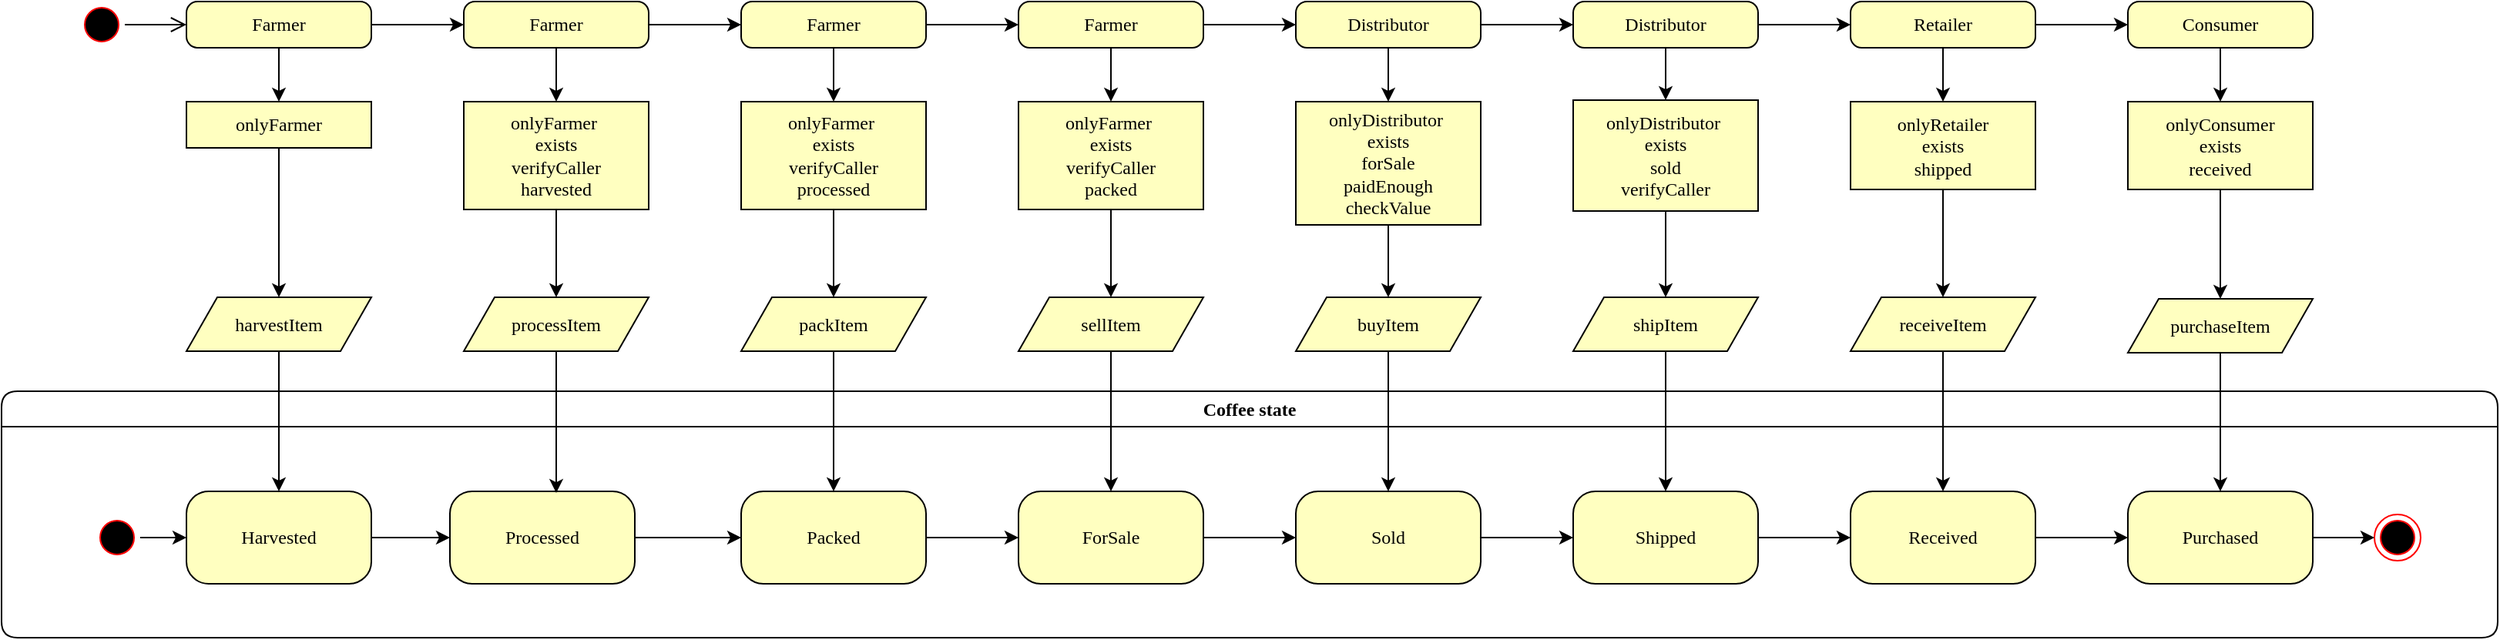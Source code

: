 <mxfile version="15.9.1" type="device"><diagram name="Page-1" id="58cdce13-f638-feb5-8d6f-7d28b1aa9fa0"><mxGraphModel dx="1678" dy="838" grid="1" gridSize="10" guides="1" tooltips="1" connect="1" arrows="1" fold="1" page="1" pageScale="1" pageWidth="1100" pageHeight="850" background="none" math="0" shadow="0"><root><mxCell id="0"/><mxCell id="1" parent="0"/><mxCell id="382b91b5511bd0f7-1" value="" style="ellipse;html=1;shape=startState;fillColor=#000000;strokeColor=#ff0000;rounded=1;shadow=0;comic=0;labelBackgroundColor=none;fontFamily=Verdana;fontSize=12;fontColor=#000000;align=center;direction=south;" parent="1" vertex="1"><mxGeometry x="150" y="227" width="30" height="30" as="geometry"/></mxCell><mxCell id="GAHBZzW166BTbroNY-iP-9" style="edgeStyle=orthogonalEdgeStyle;rounded=1;orthogonalLoop=1;jettySize=auto;html=1;exitX=0.5;exitY=1;exitDx=0;exitDy=0;entryX=0.5;entryY=0;entryDx=0;entryDy=0;fontFamily=Verdana;strokeColor=#000000;" edge="1" parent="1" source="382b91b5511bd0f7-6" target="GAHBZzW166BTbroNY-iP-3"><mxGeometry relative="1" as="geometry"/></mxCell><mxCell id="GAHBZzW166BTbroNY-iP-11" style="edgeStyle=orthogonalEdgeStyle;rounded=1;orthogonalLoop=1;jettySize=auto;html=1;exitX=1;exitY=0.5;exitDx=0;exitDy=0;entryX=0;entryY=0.5;entryDx=0;entryDy=0;fontFamily=Verdana;strokeColor=#000000;" edge="1" parent="1" source="382b91b5511bd0f7-6" target="GAHBZzW166BTbroNY-iP-10"><mxGeometry relative="1" as="geometry"/></mxCell><mxCell id="382b91b5511bd0f7-6" value="Farmer" style="rounded=1;whiteSpace=wrap;html=1;arcSize=24;fillColor=#ffffc0;strokeColor=#000000;shadow=0;comic=0;labelBackgroundColor=none;fontFamily=Verdana;fontSize=12;fontColor=#000000;align=center;" parent="1" vertex="1"><mxGeometry x="220" y="227" width="120" height="30" as="geometry"/></mxCell><mxCell id="2a3bc250acf0617d-7" value="Coffee state" style="swimlane;whiteSpace=wrap;html=1;rounded=1;shadow=0;comic=0;labelBackgroundColor=none;strokeWidth=1;fontFamily=Verdana;fontSize=12;align=center;" parent="1" vertex="1"><mxGeometry x="100" y="480" width="1620" height="160" as="geometry"/></mxCell><mxCell id="GAHBZzW166BTbroNY-iP-14" style="edgeStyle=orthogonalEdgeStyle;rounded=1;orthogonalLoop=1;jettySize=auto;html=1;exitX=1;exitY=0.5;exitDx=0;exitDy=0;entryX=0;entryY=0.5;entryDx=0;entryDy=0;fontFamily=Verdana;endArrow=classic;endFill=1;strokeColor=#000000;" edge="1" parent="2a3bc250acf0617d-7" source="382b91b5511bd0f7-8" target="3cde6dad864a17aa-1"><mxGeometry relative="1" as="geometry"/></mxCell><mxCell id="382b91b5511bd0f7-8" value="Harvested" style="rounded=1;whiteSpace=wrap;html=1;arcSize=24;fillColor=#ffffc0;strokeColor=#000000;shadow=0;comic=0;labelBackgroundColor=none;fontFamily=Verdana;fontSize=12;fontColor=#000000;align=center;" parent="2a3bc250acf0617d-7" vertex="1"><mxGeometry x="120" y="65" width="120" height="60" as="geometry"/></mxCell><mxCell id="24f968d109e7d6b4-3" value="" style="ellipse;html=1;shape=endState;fillColor=#000000;strokeColor=#ff0000;rounded=1;shadow=0;comic=0;labelBackgroundColor=none;fontFamily=Verdana;fontSize=12;fontColor=#000000;align=center;" parent="2a3bc250acf0617d-7" vertex="1"><mxGeometry x="1540" y="80" width="30" height="30" as="geometry"/></mxCell><mxCell id="GAHBZzW166BTbroNY-iP-15" style="edgeStyle=orthogonalEdgeStyle;rounded=1;orthogonalLoop=1;jettySize=auto;html=1;exitX=0.5;exitY=0;exitDx=0;exitDy=0;entryX=0;entryY=0.5;entryDx=0;entryDy=0;fontFamily=Verdana;endArrow=classic;endFill=1;strokeColor=#000000;" edge="1" parent="2a3bc250acf0617d-7" source="2a3bc250acf0617d-3" target="382b91b5511bd0f7-8"><mxGeometry relative="1" as="geometry"/></mxCell><mxCell id="2a3bc250acf0617d-3" value="" style="ellipse;html=1;shape=startState;fillColor=#000000;strokeColor=#ff0000;rounded=1;shadow=0;comic=0;labelBackgroundColor=none;fontFamily=Verdana;fontSize=12;fontColor=#000000;align=center;direction=south;" parent="2a3bc250acf0617d-7" vertex="1"><mxGeometry x="60" y="80" width="30" height="30" as="geometry"/></mxCell><mxCell id="GAHBZzW166BTbroNY-iP-23" style="edgeStyle=orthogonalEdgeStyle;rounded=1;orthogonalLoop=1;jettySize=auto;html=1;exitX=1;exitY=0.5;exitDx=0;exitDy=0;entryX=0;entryY=0.5;entryDx=0;entryDy=0;fontFamily=Verdana;endArrow=classic;endFill=1;strokeColor=#000000;" edge="1" parent="2a3bc250acf0617d-7" source="3cde6dad864a17aa-1" target="GAHBZzW166BTbroNY-iP-16"><mxGeometry relative="1" as="geometry"/></mxCell><mxCell id="3cde6dad864a17aa-1" value="Processed" style="rounded=1;whiteSpace=wrap;html=1;arcSize=24;fillColor=#ffffc0;strokeColor=#000000;shadow=0;comic=0;labelBackgroundColor=none;fontFamily=Verdana;fontSize=12;fontColor=#000000;align=center;" parent="2a3bc250acf0617d-7" vertex="1"><mxGeometry x="291" y="65" width="120" height="60" as="geometry"/></mxCell><mxCell id="GAHBZzW166BTbroNY-iP-18" style="edgeStyle=orthogonalEdgeStyle;rounded=1;orthogonalLoop=1;jettySize=auto;html=1;exitX=1;exitY=0.5;exitDx=0;exitDy=0;entryX=0;entryY=0.5;entryDx=0;entryDy=0;fontFamily=Verdana;endArrow=classic;endFill=1;strokeColor=#000000;" edge="1" parent="2a3bc250acf0617d-7" source="3cde6dad864a17aa-2" target="24f968d109e7d6b4-3"><mxGeometry relative="1" as="geometry"/></mxCell><mxCell id="3cde6dad864a17aa-2" value="Purchased" style="rounded=1;whiteSpace=wrap;html=1;arcSize=24;fillColor=#ffffc0;strokeColor=#000000;shadow=0;comic=0;labelBackgroundColor=none;fontFamily=Verdana;fontSize=12;fontColor=#000000;align=center;" parent="2a3bc250acf0617d-7" vertex="1"><mxGeometry x="1380" y="65" width="120" height="60" as="geometry"/></mxCell><mxCell id="GAHBZzW166BTbroNY-iP-40" style="edgeStyle=orthogonalEdgeStyle;rounded=1;orthogonalLoop=1;jettySize=auto;html=1;exitX=1;exitY=0.5;exitDx=0;exitDy=0;fontFamily=Verdana;endArrow=classic;endFill=1;strokeColor=#000000;" edge="1" parent="2a3bc250acf0617d-7" source="GAHBZzW166BTbroNY-iP-16" target="GAHBZzW166BTbroNY-iP-39"><mxGeometry relative="1" as="geometry"/></mxCell><mxCell id="GAHBZzW166BTbroNY-iP-16" value="Packed" style="rounded=1;whiteSpace=wrap;html=1;arcSize=24;fillColor=#ffffc0;strokeColor=#000000;shadow=0;comic=0;labelBackgroundColor=none;fontFamily=Verdana;fontSize=12;fontColor=#000000;align=center;" vertex="1" parent="2a3bc250acf0617d-7"><mxGeometry x="480" y="65" width="120" height="60" as="geometry"/></mxCell><mxCell id="GAHBZzW166BTbroNY-iP-51" style="edgeStyle=orthogonalEdgeStyle;rounded=1;orthogonalLoop=1;jettySize=auto;html=1;exitX=1;exitY=0.5;exitDx=0;exitDy=0;entryX=0;entryY=0.5;entryDx=0;entryDy=0;fontFamily=Verdana;endArrow=classic;endFill=1;strokeColor=#000000;" edge="1" parent="2a3bc250acf0617d-7" source="GAHBZzW166BTbroNY-iP-39" target="GAHBZzW166BTbroNY-iP-49"><mxGeometry relative="1" as="geometry"/></mxCell><mxCell id="GAHBZzW166BTbroNY-iP-39" value="ForSale" style="rounded=1;whiteSpace=wrap;html=1;arcSize=24;fillColor=#ffffc0;strokeColor=#000000;shadow=0;comic=0;labelBackgroundColor=none;fontFamily=Verdana;fontSize=12;fontColor=#000000;align=center;" vertex="1" parent="2a3bc250acf0617d-7"><mxGeometry x="660" y="65" width="120" height="60" as="geometry"/></mxCell><mxCell id="GAHBZzW166BTbroNY-iP-59" style="edgeStyle=orthogonalEdgeStyle;rounded=1;orthogonalLoop=1;jettySize=auto;html=1;exitX=1;exitY=0.5;exitDx=0;exitDy=0;entryX=0;entryY=0.5;entryDx=0;entryDy=0;fontFamily=Verdana;endArrow=classic;endFill=1;strokeColor=#000000;" edge="1" parent="2a3bc250acf0617d-7" source="GAHBZzW166BTbroNY-iP-49" target="GAHBZzW166BTbroNY-iP-58"><mxGeometry relative="1" as="geometry"/></mxCell><mxCell id="GAHBZzW166BTbroNY-iP-49" value="Sold" style="rounded=1;whiteSpace=wrap;html=1;arcSize=24;fillColor=#ffffc0;strokeColor=#000000;shadow=0;comic=0;labelBackgroundColor=none;fontFamily=Verdana;fontSize=12;fontColor=#000000;align=center;" vertex="1" parent="2a3bc250acf0617d-7"><mxGeometry x="840" y="65" width="120" height="60" as="geometry"/></mxCell><mxCell id="GAHBZzW166BTbroNY-iP-69" style="edgeStyle=orthogonalEdgeStyle;rounded=1;orthogonalLoop=1;jettySize=auto;html=1;exitX=1;exitY=0.5;exitDx=0;exitDy=0;entryX=0;entryY=0.5;entryDx=0;entryDy=0;fontFamily=Verdana;endArrow=classic;endFill=1;strokeColor=#000000;" edge="1" parent="2a3bc250acf0617d-7" source="GAHBZzW166BTbroNY-iP-58" target="GAHBZzW166BTbroNY-iP-65"><mxGeometry relative="1" as="geometry"/></mxCell><mxCell id="GAHBZzW166BTbroNY-iP-58" value="Shipped" style="rounded=1;whiteSpace=wrap;html=1;arcSize=24;fillColor=#ffffc0;strokeColor=#000000;shadow=0;comic=0;labelBackgroundColor=none;fontFamily=Verdana;fontSize=12;fontColor=#000000;align=center;" vertex="1" parent="2a3bc250acf0617d-7"><mxGeometry x="1020" y="65" width="120" height="60" as="geometry"/></mxCell><mxCell id="GAHBZzW166BTbroNY-iP-77" style="edgeStyle=orthogonalEdgeStyle;rounded=1;orthogonalLoop=1;jettySize=auto;html=1;exitX=1;exitY=0.5;exitDx=0;exitDy=0;entryX=0;entryY=0.5;entryDx=0;entryDy=0;fontFamily=Verdana;endArrow=classic;endFill=1;strokeColor=#000000;" edge="1" parent="2a3bc250acf0617d-7" source="GAHBZzW166BTbroNY-iP-65" target="3cde6dad864a17aa-2"><mxGeometry relative="1" as="geometry"/></mxCell><mxCell id="GAHBZzW166BTbroNY-iP-65" value="Received" style="rounded=1;whiteSpace=wrap;html=1;arcSize=24;fillColor=#ffffc0;strokeColor=#000000;shadow=0;comic=0;labelBackgroundColor=none;fontFamily=Verdana;fontSize=12;fontColor=#000000;align=center;" vertex="1" parent="2a3bc250acf0617d-7"><mxGeometry x="1200" y="65" width="120" height="60" as="geometry"/></mxCell><mxCell id="2a3bc250acf0617d-9" style="edgeStyle=orthogonalEdgeStyle;html=1;labelBackgroundColor=none;endArrow=open;endSize=8;strokeColor=#000000;fontFamily=Verdana;fontSize=12;align=left;" parent="1" source="382b91b5511bd0f7-1" target="382b91b5511bd0f7-6" edge="1"><mxGeometry relative="1" as="geometry"/></mxCell><mxCell id="GAHBZzW166BTbroNY-iP-8" style="edgeStyle=orthogonalEdgeStyle;rounded=1;orthogonalLoop=1;jettySize=auto;html=1;exitX=0.5;exitY=1;exitDx=0;exitDy=0;fontFamily=Verdana;strokeColor=#000000;" edge="1" parent="1" source="GAHBZzW166BTbroNY-iP-3" target="GAHBZzW166BTbroNY-iP-7"><mxGeometry relative="1" as="geometry"/></mxCell><mxCell id="GAHBZzW166BTbroNY-iP-3" value="onlyFarmer" style="rounded=0;whiteSpace=wrap;html=1;arcSize=24;fillColor=#ffffc0;strokeColor=#000000;shadow=0;comic=0;labelBackgroundColor=none;fontFamily=Verdana;fontSize=12;fontColor=#000000;align=center;glass=0;sketch=0;" vertex="1" parent="1"><mxGeometry x="220" y="292" width="120" height="30" as="geometry"/></mxCell><mxCell id="GAHBZzW166BTbroNY-iP-13" style="edgeStyle=orthogonalEdgeStyle;rounded=1;orthogonalLoop=1;jettySize=auto;html=1;exitX=0.5;exitY=1;exitDx=0;exitDy=0;entryX=0.5;entryY=0;entryDx=0;entryDy=0;fontFamily=Verdana;strokeColor=#000000;" edge="1" parent="1" source="GAHBZzW166BTbroNY-iP-7" target="382b91b5511bd0f7-8"><mxGeometry relative="1" as="geometry"/></mxCell><mxCell id="GAHBZzW166BTbroNY-iP-7" value="harvestItem" style="shape=parallelogram;perimeter=parallelogramPerimeter;whiteSpace=wrap;html=1;fixedSize=1;rounded=0;shadow=0;glass=0;sketch=0;fillColor=#FFFFC0;strokeColor=#000000;fontFamily=Verdana;" vertex="1" parent="1"><mxGeometry x="220" y="419" width="120" height="35" as="geometry"/></mxCell><mxCell id="GAHBZzW166BTbroNY-iP-22" style="edgeStyle=orthogonalEdgeStyle;rounded=1;orthogonalLoop=1;jettySize=auto;html=1;exitX=0.5;exitY=1;exitDx=0;exitDy=0;entryX=0.5;entryY=0;entryDx=0;entryDy=0;fontFamily=Verdana;endArrow=classic;endFill=1;strokeColor=#000000;" edge="1" parent="1" source="GAHBZzW166BTbroNY-iP-10" target="GAHBZzW166BTbroNY-iP-21"><mxGeometry relative="1" as="geometry"/></mxCell><mxCell id="GAHBZzW166BTbroNY-iP-25" style="edgeStyle=orthogonalEdgeStyle;rounded=1;orthogonalLoop=1;jettySize=auto;html=1;exitX=1;exitY=0.5;exitDx=0;exitDy=0;entryX=0;entryY=0.5;entryDx=0;entryDy=0;fontFamily=Verdana;endArrow=classic;endFill=1;strokeColor=#000000;" edge="1" parent="1" source="GAHBZzW166BTbroNY-iP-10" target="GAHBZzW166BTbroNY-iP-24"><mxGeometry relative="1" as="geometry"/></mxCell><mxCell id="GAHBZzW166BTbroNY-iP-10" value="Farmer" style="rounded=1;whiteSpace=wrap;html=1;arcSize=24;fillColor=#ffffc0;strokeColor=#000000;shadow=0;comic=0;labelBackgroundColor=none;fontFamily=Verdana;fontSize=12;fontColor=#000000;align=center;" vertex="1" parent="1"><mxGeometry x="400" y="227" width="120" height="30" as="geometry"/></mxCell><mxCell id="GAHBZzW166BTbroNY-iP-27" style="edgeStyle=orthogonalEdgeStyle;rounded=1;orthogonalLoop=1;jettySize=auto;html=1;exitX=0.5;exitY=1;exitDx=0;exitDy=0;entryX=0.575;entryY=0.017;entryDx=0;entryDy=0;entryPerimeter=0;fontFamily=Verdana;endArrow=classic;endFill=1;strokeColor=#000000;" edge="1" parent="1" source="GAHBZzW166BTbroNY-iP-20" target="3cde6dad864a17aa-1"><mxGeometry relative="1" as="geometry"/></mxCell><mxCell id="GAHBZzW166BTbroNY-iP-20" value="processItem" style="shape=parallelogram;perimeter=parallelogramPerimeter;whiteSpace=wrap;html=1;fixedSize=1;rounded=0;shadow=0;glass=0;sketch=0;fillColor=#FFFFC0;strokeColor=#000000;fontFamily=Verdana;" vertex="1" parent="1"><mxGeometry x="400" y="419" width="120" height="35" as="geometry"/></mxCell><mxCell id="GAHBZzW166BTbroNY-iP-26" style="edgeStyle=orthogonalEdgeStyle;rounded=1;orthogonalLoop=1;jettySize=auto;html=1;exitX=0.5;exitY=1;exitDx=0;exitDy=0;entryX=0.5;entryY=0;entryDx=0;entryDy=0;fontFamily=Verdana;endArrow=classic;endFill=1;strokeColor=#000000;" edge="1" parent="1" source="GAHBZzW166BTbroNY-iP-21" target="GAHBZzW166BTbroNY-iP-20"><mxGeometry relative="1" as="geometry"/></mxCell><mxCell id="GAHBZzW166BTbroNY-iP-21" value="onlyFarmer&amp;nbsp;&lt;br&gt;exists&lt;br&gt;&lt;div&gt;verifyCaller&lt;br&gt;&lt;/div&gt;&lt;div&gt;harvested&lt;br&gt;&lt;/div&gt;" style="rounded=0;whiteSpace=wrap;html=1;arcSize=24;fillColor=#ffffc0;strokeColor=#000000;shadow=0;comic=0;labelBackgroundColor=none;fontFamily=Verdana;fontSize=12;fontColor=#000000;align=center;glass=0;sketch=0;" vertex="1" parent="1"><mxGeometry x="400" y="292" width="120" height="70" as="geometry"/></mxCell><mxCell id="GAHBZzW166BTbroNY-iP-32" style="edgeStyle=orthogonalEdgeStyle;rounded=1;orthogonalLoop=1;jettySize=auto;html=1;exitX=0.5;exitY=1;exitDx=0;exitDy=0;entryX=0.5;entryY=0;entryDx=0;entryDy=0;fontFamily=Verdana;endArrow=classic;endFill=1;strokeColor=#000000;" edge="1" parent="1" source="GAHBZzW166BTbroNY-iP-24" target="GAHBZzW166BTbroNY-iP-28"><mxGeometry relative="1" as="geometry"/></mxCell><mxCell id="GAHBZzW166BTbroNY-iP-34" style="edgeStyle=orthogonalEdgeStyle;rounded=1;orthogonalLoop=1;jettySize=auto;html=1;exitX=1;exitY=0.5;exitDx=0;exitDy=0;entryX=0;entryY=0.5;entryDx=0;entryDy=0;fontFamily=Verdana;endArrow=classic;endFill=1;strokeColor=#000000;" edge="1" parent="1" source="GAHBZzW166BTbroNY-iP-24" target="GAHBZzW166BTbroNY-iP-33"><mxGeometry relative="1" as="geometry"/></mxCell><mxCell id="GAHBZzW166BTbroNY-iP-24" value="Farmer" style="rounded=1;whiteSpace=wrap;html=1;arcSize=24;fillColor=#ffffc0;strokeColor=#000000;shadow=0;comic=0;labelBackgroundColor=none;fontFamily=Verdana;fontSize=12;fontColor=#000000;align=center;" vertex="1" parent="1"><mxGeometry x="580" y="227" width="120" height="30" as="geometry"/></mxCell><mxCell id="GAHBZzW166BTbroNY-iP-30" style="edgeStyle=orthogonalEdgeStyle;rounded=1;orthogonalLoop=1;jettySize=auto;html=1;exitX=0.5;exitY=1;exitDx=0;exitDy=0;entryX=0.5;entryY=0;entryDx=0;entryDy=0;fontFamily=Verdana;endArrow=classic;endFill=1;strokeColor=#000000;" edge="1" parent="1" source="GAHBZzW166BTbroNY-iP-28" target="GAHBZzW166BTbroNY-iP-29"><mxGeometry relative="1" as="geometry"/></mxCell><mxCell id="GAHBZzW166BTbroNY-iP-28" value="onlyFarmer&amp;nbsp;&lt;br&gt;exists&lt;br&gt;&lt;div&gt;verifyCaller&lt;br&gt;&lt;/div&gt;&lt;div&gt;processed&lt;br&gt;&lt;/div&gt;" style="rounded=0;whiteSpace=wrap;html=1;arcSize=24;fillColor=#ffffc0;strokeColor=#000000;shadow=0;comic=0;labelBackgroundColor=none;fontFamily=Verdana;fontSize=12;fontColor=#000000;align=center;glass=0;sketch=0;" vertex="1" parent="1"><mxGeometry x="580" y="292" width="120" height="70" as="geometry"/></mxCell><mxCell id="GAHBZzW166BTbroNY-iP-31" style="edgeStyle=orthogonalEdgeStyle;rounded=1;orthogonalLoop=1;jettySize=auto;html=1;exitX=0.5;exitY=1;exitDx=0;exitDy=0;entryX=0.5;entryY=0;entryDx=0;entryDy=0;fontFamily=Verdana;endArrow=classic;endFill=1;strokeColor=#000000;" edge="1" parent="1" source="GAHBZzW166BTbroNY-iP-29" target="GAHBZzW166BTbroNY-iP-16"><mxGeometry relative="1" as="geometry"/></mxCell><mxCell id="GAHBZzW166BTbroNY-iP-29" value="packItem" style="shape=parallelogram;perimeter=parallelogramPerimeter;whiteSpace=wrap;html=1;fixedSize=1;rounded=0;shadow=0;glass=0;sketch=0;fillColor=#FFFFC0;strokeColor=#000000;fontFamily=Verdana;" vertex="1" parent="1"><mxGeometry x="580" y="419" width="120" height="35" as="geometry"/></mxCell><mxCell id="GAHBZzW166BTbroNY-iP-36" style="edgeStyle=orthogonalEdgeStyle;rounded=1;orthogonalLoop=1;jettySize=auto;html=1;exitX=0.5;exitY=1;exitDx=0;exitDy=0;entryX=0.5;entryY=0;entryDx=0;entryDy=0;fontFamily=Verdana;endArrow=classic;endFill=1;strokeColor=#000000;" edge="1" parent="1" source="GAHBZzW166BTbroNY-iP-33" target="GAHBZzW166BTbroNY-iP-35"><mxGeometry relative="1" as="geometry"/></mxCell><mxCell id="GAHBZzW166BTbroNY-iP-43" style="edgeStyle=orthogonalEdgeStyle;rounded=1;orthogonalLoop=1;jettySize=auto;html=1;exitX=1;exitY=0.5;exitDx=0;exitDy=0;entryX=0;entryY=0.5;entryDx=0;entryDy=0;fontFamily=Verdana;endArrow=classic;endFill=1;strokeColor=#000000;" edge="1" parent="1" source="GAHBZzW166BTbroNY-iP-33" target="GAHBZzW166BTbroNY-iP-42"><mxGeometry relative="1" as="geometry"/></mxCell><mxCell id="GAHBZzW166BTbroNY-iP-33" value="Farmer" style="rounded=1;whiteSpace=wrap;html=1;arcSize=24;fillColor=#ffffc0;strokeColor=#000000;shadow=0;comic=0;labelBackgroundColor=none;fontFamily=Verdana;fontSize=12;fontColor=#000000;align=center;" vertex="1" parent="1"><mxGeometry x="760" y="227" width="120" height="30" as="geometry"/></mxCell><mxCell id="GAHBZzW166BTbroNY-iP-38" style="edgeStyle=orthogonalEdgeStyle;rounded=1;orthogonalLoop=1;jettySize=auto;html=1;exitX=0.5;exitY=1;exitDx=0;exitDy=0;entryX=0.5;entryY=0;entryDx=0;entryDy=0;fontFamily=Verdana;endArrow=classic;endFill=1;strokeColor=#000000;" edge="1" parent="1" source="GAHBZzW166BTbroNY-iP-35" target="GAHBZzW166BTbroNY-iP-37"><mxGeometry relative="1" as="geometry"/></mxCell><mxCell id="GAHBZzW166BTbroNY-iP-35" value="onlyFarmer&amp;nbsp;&lt;br&gt;exists&lt;br&gt;&lt;div&gt;verifyCaller&lt;br&gt;&lt;/div&gt;&lt;div&gt;packed&lt;br&gt;&lt;/div&gt;" style="rounded=0;whiteSpace=wrap;html=1;arcSize=24;fillColor=#ffffc0;strokeColor=#000000;shadow=0;comic=0;labelBackgroundColor=none;fontFamily=Verdana;fontSize=12;fontColor=#000000;align=center;glass=0;sketch=0;" vertex="1" parent="1"><mxGeometry x="760" y="292" width="120" height="70" as="geometry"/></mxCell><mxCell id="GAHBZzW166BTbroNY-iP-41" style="edgeStyle=orthogonalEdgeStyle;rounded=1;orthogonalLoop=1;jettySize=auto;html=1;exitX=0.5;exitY=1;exitDx=0;exitDy=0;entryX=0.5;entryY=0;entryDx=0;entryDy=0;fontFamily=Verdana;endArrow=classic;endFill=1;strokeColor=#000000;" edge="1" parent="1" source="GAHBZzW166BTbroNY-iP-37" target="GAHBZzW166BTbroNY-iP-39"><mxGeometry relative="1" as="geometry"/></mxCell><mxCell id="GAHBZzW166BTbroNY-iP-37" value="sellItem" style="shape=parallelogram;perimeter=parallelogramPerimeter;whiteSpace=wrap;html=1;fixedSize=1;rounded=0;shadow=0;glass=0;sketch=0;fillColor=#FFFFC0;strokeColor=#000000;fontFamily=Verdana;" vertex="1" parent="1"><mxGeometry x="760" y="419" width="120" height="35" as="geometry"/></mxCell><mxCell id="GAHBZzW166BTbroNY-iP-45" style="edgeStyle=orthogonalEdgeStyle;rounded=1;orthogonalLoop=1;jettySize=auto;html=1;exitX=0.5;exitY=1;exitDx=0;exitDy=0;entryX=0.5;entryY=0;entryDx=0;entryDy=0;fontFamily=Verdana;endArrow=classic;endFill=1;strokeColor=#000000;" edge="1" parent="1" source="GAHBZzW166BTbroNY-iP-42" target="GAHBZzW166BTbroNY-iP-44"><mxGeometry relative="1" as="geometry"/></mxCell><mxCell id="GAHBZzW166BTbroNY-iP-53" style="edgeStyle=orthogonalEdgeStyle;rounded=1;orthogonalLoop=1;jettySize=auto;html=1;exitX=1;exitY=0.5;exitDx=0;exitDy=0;entryX=0;entryY=0.5;entryDx=0;entryDy=0;fontFamily=Verdana;endArrow=classic;endFill=1;strokeColor=#000000;" edge="1" parent="1" source="GAHBZzW166BTbroNY-iP-42" target="GAHBZzW166BTbroNY-iP-52"><mxGeometry relative="1" as="geometry"/></mxCell><mxCell id="GAHBZzW166BTbroNY-iP-42" value="Distributor" style="rounded=1;whiteSpace=wrap;html=1;arcSize=24;fillColor=#ffffc0;strokeColor=#000000;shadow=0;comic=0;labelBackgroundColor=none;fontFamily=Verdana;fontSize=12;fontColor=#000000;align=center;" vertex="1" parent="1"><mxGeometry x="940" y="227" width="120" height="30" as="geometry"/></mxCell><mxCell id="GAHBZzW166BTbroNY-iP-48" style="edgeStyle=orthogonalEdgeStyle;rounded=1;orthogonalLoop=1;jettySize=auto;html=1;exitX=0.5;exitY=1;exitDx=0;exitDy=0;entryX=0.5;entryY=0;entryDx=0;entryDy=0;fontFamily=Verdana;endArrow=classic;endFill=1;strokeColor=#000000;" edge="1" parent="1" source="GAHBZzW166BTbroNY-iP-44" target="GAHBZzW166BTbroNY-iP-46"><mxGeometry relative="1" as="geometry"/></mxCell><mxCell id="GAHBZzW166BTbroNY-iP-44" value="onlyDistributor&amp;nbsp;&lt;br&gt;exists&lt;br&gt;&lt;div&gt;forSale&lt;br&gt;&lt;/div&gt;&lt;div&gt;paidEnough&lt;br&gt;&lt;/div&gt;&lt;div&gt;checkValue&lt;br&gt;&lt;/div&gt;" style="rounded=0;whiteSpace=wrap;html=1;arcSize=24;fillColor=#ffffc0;strokeColor=#000000;shadow=0;comic=0;labelBackgroundColor=none;fontFamily=Verdana;fontSize=12;fontColor=#000000;align=center;glass=0;sketch=0;" vertex="1" parent="1"><mxGeometry x="940" y="292" width="120" height="80" as="geometry"/></mxCell><mxCell id="GAHBZzW166BTbroNY-iP-50" style="edgeStyle=orthogonalEdgeStyle;rounded=1;orthogonalLoop=1;jettySize=auto;html=1;exitX=0.5;exitY=1;exitDx=0;exitDy=0;entryX=0.5;entryY=0;entryDx=0;entryDy=0;fontFamily=Verdana;endArrow=classic;endFill=1;strokeColor=#000000;" edge="1" parent="1" source="GAHBZzW166BTbroNY-iP-46" target="GAHBZzW166BTbroNY-iP-49"><mxGeometry relative="1" as="geometry"/></mxCell><mxCell id="GAHBZzW166BTbroNY-iP-46" value="buyItem" style="shape=parallelogram;perimeter=parallelogramPerimeter;whiteSpace=wrap;html=1;fixedSize=1;rounded=0;shadow=0;glass=0;sketch=0;fillColor=#FFFFC0;strokeColor=#000000;fontFamily=Verdana;" vertex="1" parent="1"><mxGeometry x="940" y="419" width="120" height="35" as="geometry"/></mxCell><mxCell id="GAHBZzW166BTbroNY-iP-56" style="edgeStyle=orthogonalEdgeStyle;rounded=1;orthogonalLoop=1;jettySize=auto;html=1;exitX=0.5;exitY=1;exitDx=0;exitDy=0;entryX=0.5;entryY=0;entryDx=0;entryDy=0;fontFamily=Verdana;endArrow=classic;endFill=1;strokeColor=#000000;" edge="1" parent="1" source="GAHBZzW166BTbroNY-iP-52" target="GAHBZzW166BTbroNY-iP-55"><mxGeometry relative="1" as="geometry"/></mxCell><mxCell id="GAHBZzW166BTbroNY-iP-62" style="edgeStyle=orthogonalEdgeStyle;rounded=1;orthogonalLoop=1;jettySize=auto;html=1;exitX=1;exitY=0.5;exitDx=0;exitDy=0;entryX=0;entryY=0.5;entryDx=0;entryDy=0;fontFamily=Verdana;endArrow=classic;endFill=1;strokeColor=#000000;" edge="1" parent="1" source="GAHBZzW166BTbroNY-iP-52" target="GAHBZzW166BTbroNY-iP-61"><mxGeometry relative="1" as="geometry"/></mxCell><mxCell id="GAHBZzW166BTbroNY-iP-52" value="Distributor" style="rounded=1;whiteSpace=wrap;html=1;arcSize=24;fillColor=#ffffc0;strokeColor=#000000;shadow=0;comic=0;labelBackgroundColor=none;fontFamily=Verdana;fontSize=12;fontColor=#000000;align=center;" vertex="1" parent="1"><mxGeometry x="1120" y="227" width="120" height="30" as="geometry"/></mxCell><mxCell id="GAHBZzW166BTbroNY-iP-60" style="edgeStyle=orthogonalEdgeStyle;rounded=1;orthogonalLoop=1;jettySize=auto;html=1;exitX=0.5;exitY=1;exitDx=0;exitDy=0;entryX=0.5;entryY=0;entryDx=0;entryDy=0;fontFamily=Verdana;endArrow=classic;endFill=1;strokeColor=#000000;" edge="1" parent="1" source="GAHBZzW166BTbroNY-iP-54" target="GAHBZzW166BTbroNY-iP-58"><mxGeometry relative="1" as="geometry"/></mxCell><mxCell id="GAHBZzW166BTbroNY-iP-54" value="shipItem" style="shape=parallelogram;perimeter=parallelogramPerimeter;whiteSpace=wrap;html=1;fixedSize=1;rounded=0;shadow=0;glass=0;sketch=0;fillColor=#FFFFC0;strokeColor=#000000;fontFamily=Verdana;" vertex="1" parent="1"><mxGeometry x="1120" y="419" width="120" height="35" as="geometry"/></mxCell><mxCell id="GAHBZzW166BTbroNY-iP-57" style="edgeStyle=orthogonalEdgeStyle;rounded=1;orthogonalLoop=1;jettySize=auto;html=1;exitX=0.5;exitY=1;exitDx=0;exitDy=0;entryX=0.5;entryY=0;entryDx=0;entryDy=0;fontFamily=Verdana;endArrow=classic;endFill=1;strokeColor=#000000;" edge="1" parent="1" source="GAHBZzW166BTbroNY-iP-55" target="GAHBZzW166BTbroNY-iP-54"><mxGeometry relative="1" as="geometry"/></mxCell><mxCell id="GAHBZzW166BTbroNY-iP-55" value="onlyDistributor&amp;nbsp;&lt;br&gt;exists&lt;br&gt;&lt;div&gt;sold&lt;/div&gt;&lt;div&gt;verifyCaller&lt;br&gt;&lt;/div&gt;" style="rounded=0;whiteSpace=wrap;html=1;arcSize=24;fillColor=#ffffc0;strokeColor=#000000;shadow=0;comic=0;labelBackgroundColor=none;fontFamily=Verdana;fontSize=12;fontColor=#000000;align=center;glass=0;sketch=0;" vertex="1" parent="1"><mxGeometry x="1120" y="291" width="120" height="72" as="geometry"/></mxCell><mxCell id="GAHBZzW166BTbroNY-iP-66" style="edgeStyle=orthogonalEdgeStyle;rounded=1;orthogonalLoop=1;jettySize=auto;html=1;exitX=0.5;exitY=1;exitDx=0;exitDy=0;entryX=0.5;entryY=0;entryDx=0;entryDy=0;fontFamily=Verdana;endArrow=classic;endFill=1;strokeColor=#000000;" edge="1" parent="1" source="GAHBZzW166BTbroNY-iP-61" target="GAHBZzW166BTbroNY-iP-63"><mxGeometry relative="1" as="geometry"/></mxCell><mxCell id="GAHBZzW166BTbroNY-iP-73" style="edgeStyle=orthogonalEdgeStyle;rounded=1;orthogonalLoop=1;jettySize=auto;html=1;exitX=1;exitY=0.5;exitDx=0;exitDy=0;entryX=0;entryY=0.5;entryDx=0;entryDy=0;fontFamily=Verdana;endArrow=classic;endFill=1;strokeColor=#000000;" edge="1" parent="1" source="GAHBZzW166BTbroNY-iP-61" target="GAHBZzW166BTbroNY-iP-70"><mxGeometry relative="1" as="geometry"/></mxCell><mxCell id="GAHBZzW166BTbroNY-iP-61" value="Retailer" style="rounded=1;whiteSpace=wrap;html=1;arcSize=24;fillColor=#ffffc0;strokeColor=#000000;shadow=0;comic=0;labelBackgroundColor=none;fontFamily=Verdana;fontSize=12;fontColor=#000000;align=center;" vertex="1" parent="1"><mxGeometry x="1300" y="227" width="120" height="30" as="geometry"/></mxCell><mxCell id="GAHBZzW166BTbroNY-iP-67" style="edgeStyle=orthogonalEdgeStyle;rounded=1;orthogonalLoop=1;jettySize=auto;html=1;exitX=0.5;exitY=1;exitDx=0;exitDy=0;entryX=0.5;entryY=0;entryDx=0;entryDy=0;fontFamily=Verdana;endArrow=classic;endFill=1;strokeColor=#000000;" edge="1" parent="1" source="GAHBZzW166BTbroNY-iP-63" target="GAHBZzW166BTbroNY-iP-64"><mxGeometry relative="1" as="geometry"/></mxCell><mxCell id="GAHBZzW166BTbroNY-iP-63" value="onlyRetailer&lt;br&gt;exists&lt;br&gt;&lt;div&gt;shipped&lt;/div&gt;" style="rounded=0;whiteSpace=wrap;html=1;arcSize=24;fillColor=#ffffc0;strokeColor=#000000;shadow=0;comic=0;labelBackgroundColor=none;fontFamily=Verdana;fontSize=12;fontColor=#000000;align=center;glass=0;sketch=0;" vertex="1" parent="1"><mxGeometry x="1300" y="292" width="120" height="57" as="geometry"/></mxCell><mxCell id="GAHBZzW166BTbroNY-iP-68" style="edgeStyle=orthogonalEdgeStyle;rounded=1;orthogonalLoop=1;jettySize=auto;html=1;exitX=0.5;exitY=1;exitDx=0;exitDy=0;fontFamily=Verdana;endArrow=classic;endFill=1;strokeColor=#000000;" edge="1" parent="1" source="GAHBZzW166BTbroNY-iP-64" target="GAHBZzW166BTbroNY-iP-65"><mxGeometry relative="1" as="geometry"/></mxCell><mxCell id="GAHBZzW166BTbroNY-iP-64" value="receiveItem" style="shape=parallelogram;perimeter=parallelogramPerimeter;whiteSpace=wrap;html=1;fixedSize=1;rounded=0;shadow=0;glass=0;sketch=0;fillColor=#FFFFC0;strokeColor=#000000;fontFamily=Verdana;" vertex="1" parent="1"><mxGeometry x="1300" y="419" width="120" height="35" as="geometry"/></mxCell><mxCell id="GAHBZzW166BTbroNY-iP-74" style="edgeStyle=orthogonalEdgeStyle;rounded=1;orthogonalLoop=1;jettySize=auto;html=1;exitX=0.5;exitY=1;exitDx=0;exitDy=0;entryX=0.5;entryY=0;entryDx=0;entryDy=0;fontFamily=Verdana;endArrow=classic;endFill=1;strokeColor=#000000;" edge="1" parent="1" source="GAHBZzW166BTbroNY-iP-70" target="GAHBZzW166BTbroNY-iP-71"><mxGeometry relative="1" as="geometry"/></mxCell><mxCell id="GAHBZzW166BTbroNY-iP-70" value="Consumer" style="rounded=1;whiteSpace=wrap;html=1;arcSize=24;fillColor=#ffffc0;strokeColor=#000000;shadow=0;comic=0;labelBackgroundColor=none;fontFamily=Verdana;fontSize=12;fontColor=#000000;align=center;" vertex="1" parent="1"><mxGeometry x="1480" y="227" width="120" height="30" as="geometry"/></mxCell><mxCell id="GAHBZzW166BTbroNY-iP-75" style="edgeStyle=orthogonalEdgeStyle;rounded=1;orthogonalLoop=1;jettySize=auto;html=1;exitX=0.5;exitY=1;exitDx=0;exitDy=0;entryX=0.5;entryY=0;entryDx=0;entryDy=0;fontFamily=Verdana;endArrow=classic;endFill=1;strokeColor=#000000;" edge="1" parent="1" source="GAHBZzW166BTbroNY-iP-71" target="GAHBZzW166BTbroNY-iP-72"><mxGeometry relative="1" as="geometry"/></mxCell><mxCell id="GAHBZzW166BTbroNY-iP-71" value="onlyConsumer&lt;br&gt;exists&lt;br&gt;&lt;div&gt;received&lt;/div&gt;" style="rounded=0;whiteSpace=wrap;html=1;arcSize=24;fillColor=#ffffc0;strokeColor=#000000;shadow=0;comic=0;labelBackgroundColor=none;fontFamily=Verdana;fontSize=12;fontColor=#000000;align=center;glass=0;sketch=0;" vertex="1" parent="1"><mxGeometry x="1480" y="292" width="120" height="57" as="geometry"/></mxCell><mxCell id="GAHBZzW166BTbroNY-iP-76" style="edgeStyle=orthogonalEdgeStyle;rounded=1;orthogonalLoop=1;jettySize=auto;html=1;exitX=0.5;exitY=1;exitDx=0;exitDy=0;fontFamily=Verdana;endArrow=classic;endFill=1;strokeColor=#000000;" edge="1" parent="1" source="GAHBZzW166BTbroNY-iP-72" target="3cde6dad864a17aa-2"><mxGeometry relative="1" as="geometry"/></mxCell><mxCell id="GAHBZzW166BTbroNY-iP-72" value="purchaseItem" style="shape=parallelogram;perimeter=parallelogramPerimeter;whiteSpace=wrap;html=1;fixedSize=1;rounded=0;shadow=0;glass=0;sketch=0;fillColor=#FFFFC0;strokeColor=#000000;fontFamily=Verdana;" vertex="1" parent="1"><mxGeometry x="1480" y="420" width="120" height="35" as="geometry"/></mxCell></root></mxGraphModel></diagram></mxfile>